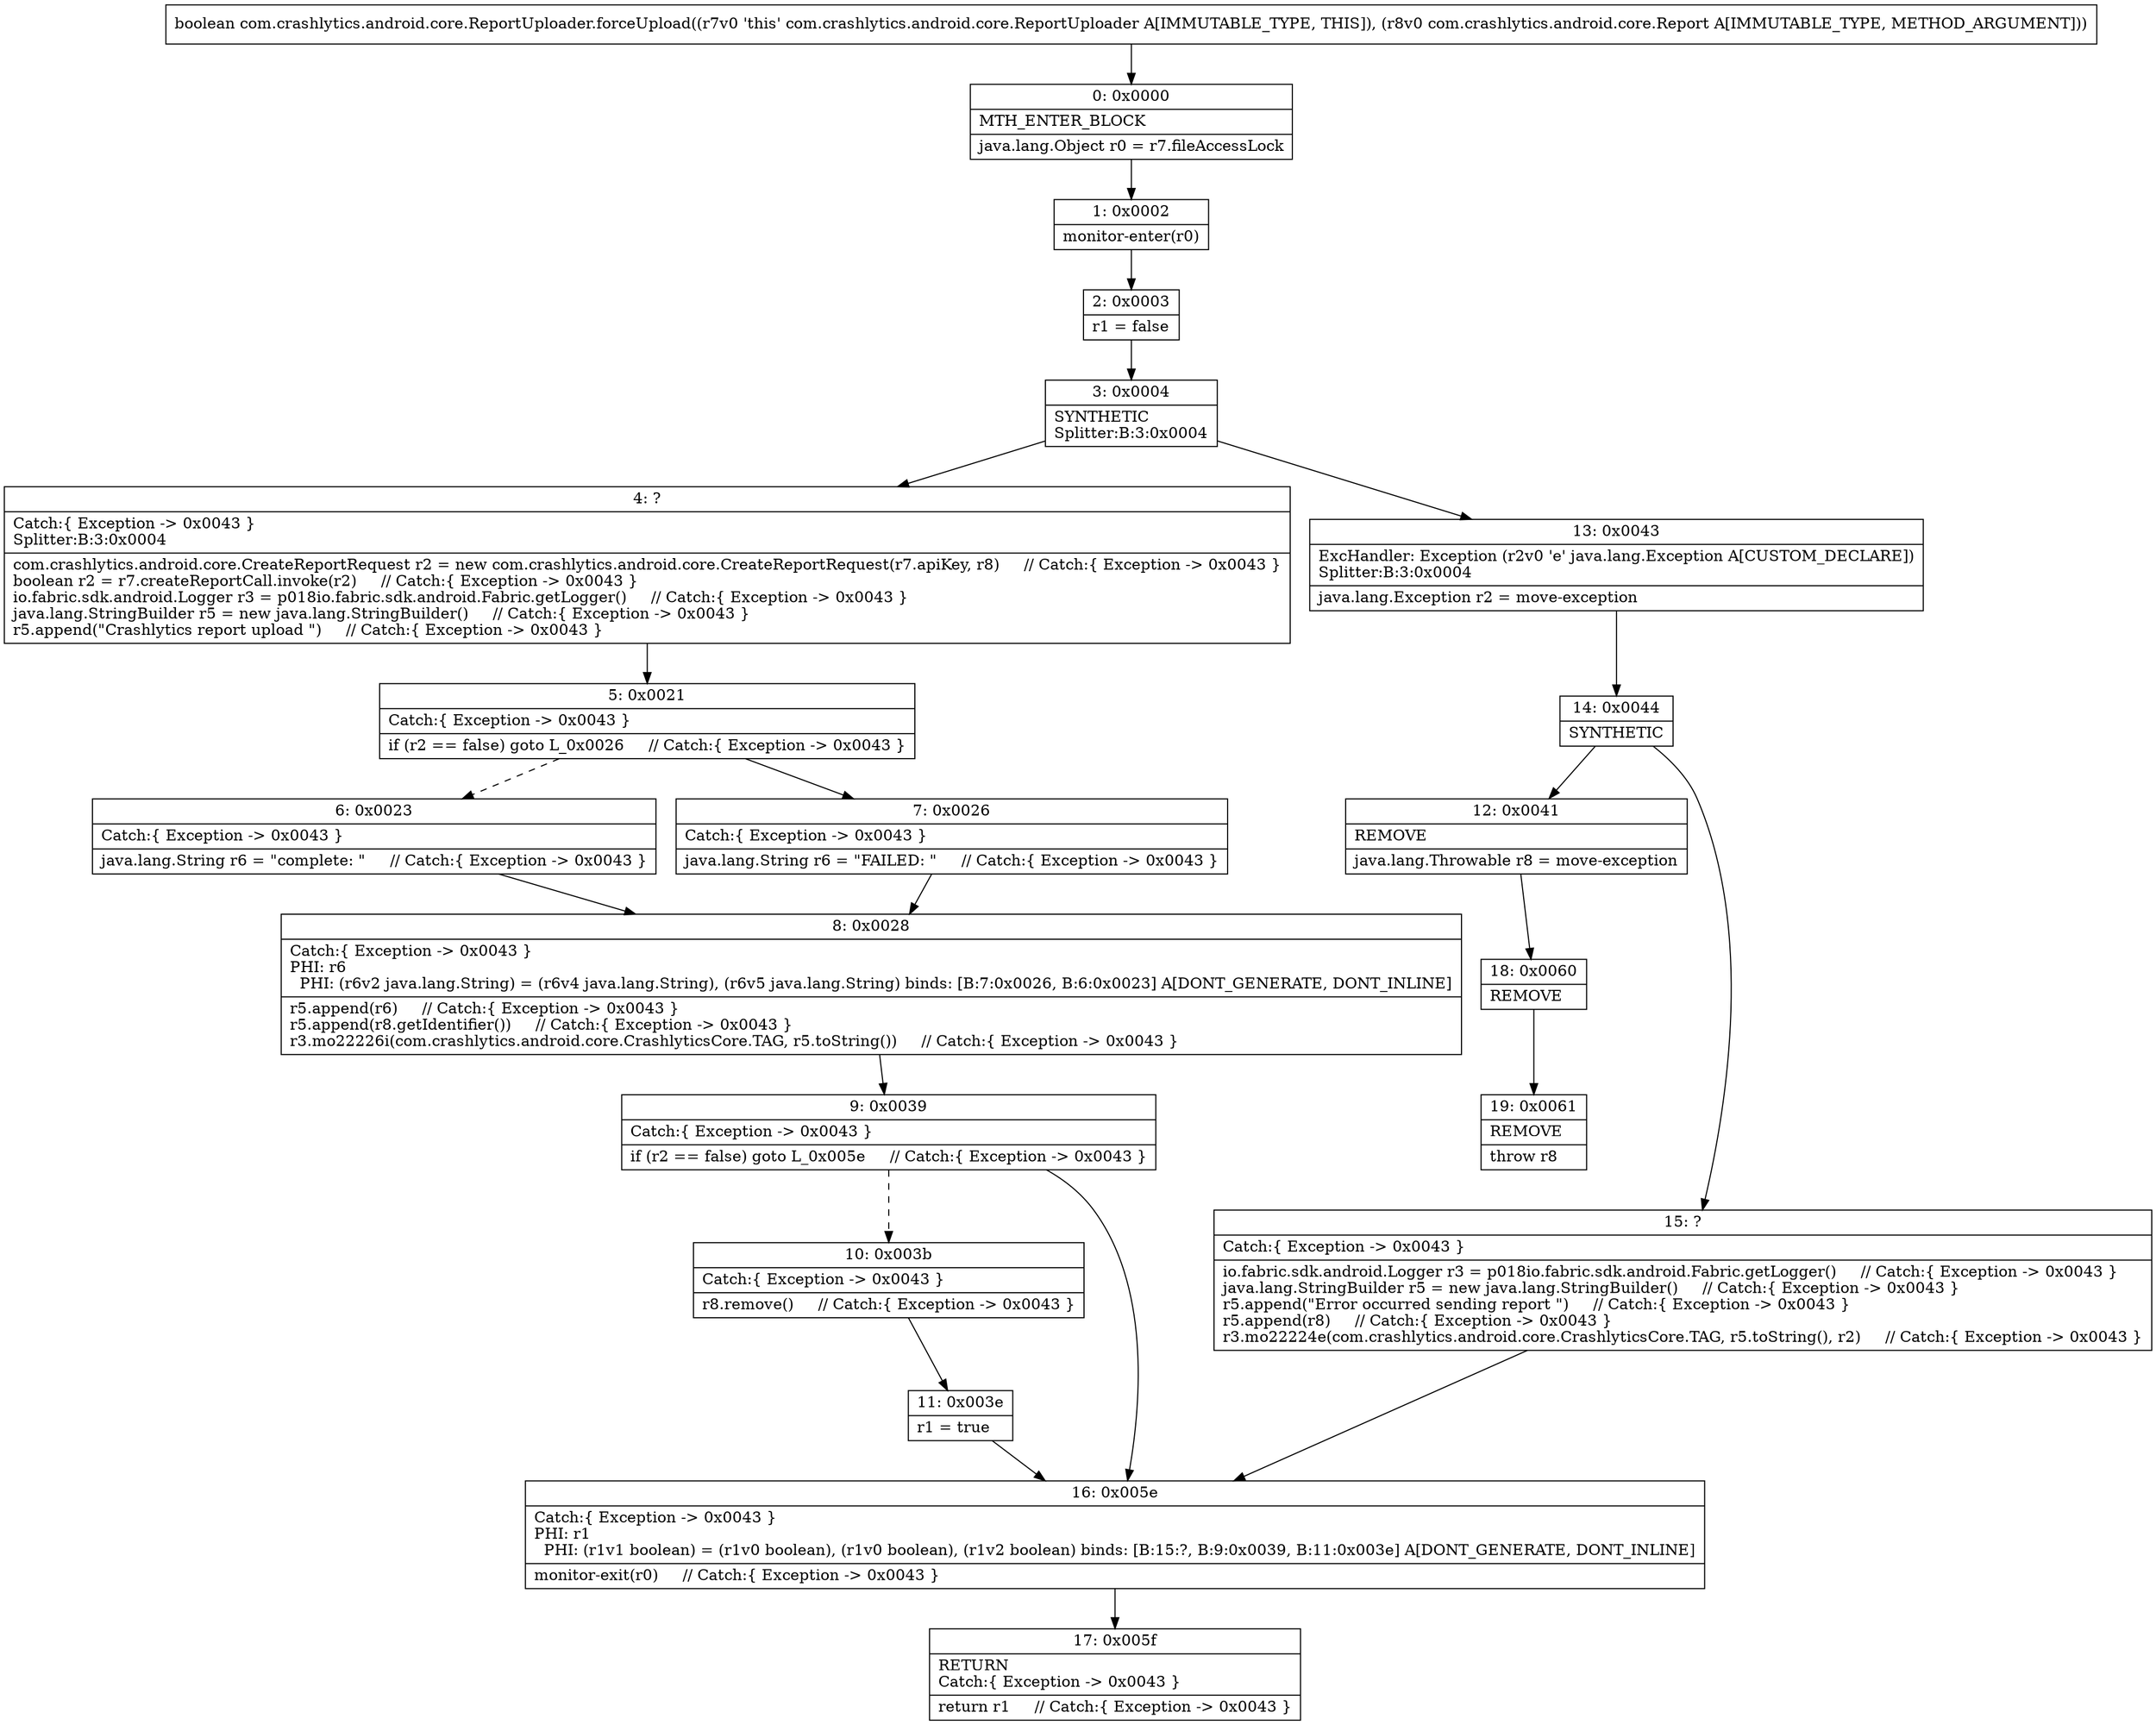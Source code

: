 digraph "CFG forcom.crashlytics.android.core.ReportUploader.forceUpload(Lcom\/crashlytics\/android\/core\/Report;)Z" {
Node_0 [shape=record,label="{0\:\ 0x0000|MTH_ENTER_BLOCK\l|java.lang.Object r0 = r7.fileAccessLock\l}"];
Node_1 [shape=record,label="{1\:\ 0x0002|monitor\-enter(r0)\l}"];
Node_2 [shape=record,label="{2\:\ 0x0003|r1 = false\l}"];
Node_3 [shape=record,label="{3\:\ 0x0004|SYNTHETIC\lSplitter:B:3:0x0004\l}"];
Node_4 [shape=record,label="{4\:\ ?|Catch:\{ Exception \-\> 0x0043 \}\lSplitter:B:3:0x0004\l|com.crashlytics.android.core.CreateReportRequest r2 = new com.crashlytics.android.core.CreateReportRequest(r7.apiKey, r8)     \/\/ Catch:\{ Exception \-\> 0x0043 \}\lboolean r2 = r7.createReportCall.invoke(r2)     \/\/ Catch:\{ Exception \-\> 0x0043 \}\lio.fabric.sdk.android.Logger r3 = p018io.fabric.sdk.android.Fabric.getLogger()     \/\/ Catch:\{ Exception \-\> 0x0043 \}\ljava.lang.StringBuilder r5 = new java.lang.StringBuilder()     \/\/ Catch:\{ Exception \-\> 0x0043 \}\lr5.append(\"Crashlytics report upload \")     \/\/ Catch:\{ Exception \-\> 0x0043 \}\l}"];
Node_5 [shape=record,label="{5\:\ 0x0021|Catch:\{ Exception \-\> 0x0043 \}\l|if (r2 == false) goto L_0x0026     \/\/ Catch:\{ Exception \-\> 0x0043 \}\l}"];
Node_6 [shape=record,label="{6\:\ 0x0023|Catch:\{ Exception \-\> 0x0043 \}\l|java.lang.String r6 = \"complete: \"     \/\/ Catch:\{ Exception \-\> 0x0043 \}\l}"];
Node_7 [shape=record,label="{7\:\ 0x0026|Catch:\{ Exception \-\> 0x0043 \}\l|java.lang.String r6 = \"FAILED: \"     \/\/ Catch:\{ Exception \-\> 0x0043 \}\l}"];
Node_8 [shape=record,label="{8\:\ 0x0028|Catch:\{ Exception \-\> 0x0043 \}\lPHI: r6 \l  PHI: (r6v2 java.lang.String) = (r6v4 java.lang.String), (r6v5 java.lang.String) binds: [B:7:0x0026, B:6:0x0023] A[DONT_GENERATE, DONT_INLINE]\l|r5.append(r6)     \/\/ Catch:\{ Exception \-\> 0x0043 \}\lr5.append(r8.getIdentifier())     \/\/ Catch:\{ Exception \-\> 0x0043 \}\lr3.mo22226i(com.crashlytics.android.core.CrashlyticsCore.TAG, r5.toString())     \/\/ Catch:\{ Exception \-\> 0x0043 \}\l}"];
Node_9 [shape=record,label="{9\:\ 0x0039|Catch:\{ Exception \-\> 0x0043 \}\l|if (r2 == false) goto L_0x005e     \/\/ Catch:\{ Exception \-\> 0x0043 \}\l}"];
Node_10 [shape=record,label="{10\:\ 0x003b|Catch:\{ Exception \-\> 0x0043 \}\l|r8.remove()     \/\/ Catch:\{ Exception \-\> 0x0043 \}\l}"];
Node_11 [shape=record,label="{11\:\ 0x003e|r1 = true\l}"];
Node_12 [shape=record,label="{12\:\ 0x0041|REMOVE\l|java.lang.Throwable r8 = move\-exception\l}"];
Node_13 [shape=record,label="{13\:\ 0x0043|ExcHandler: Exception (r2v0 'e' java.lang.Exception A[CUSTOM_DECLARE])\lSplitter:B:3:0x0004\l|java.lang.Exception r2 = move\-exception\l}"];
Node_14 [shape=record,label="{14\:\ 0x0044|SYNTHETIC\l}"];
Node_15 [shape=record,label="{15\:\ ?|Catch:\{ Exception \-\> 0x0043 \}\l|io.fabric.sdk.android.Logger r3 = p018io.fabric.sdk.android.Fabric.getLogger()     \/\/ Catch:\{ Exception \-\> 0x0043 \}\ljava.lang.StringBuilder r5 = new java.lang.StringBuilder()     \/\/ Catch:\{ Exception \-\> 0x0043 \}\lr5.append(\"Error occurred sending report \")     \/\/ Catch:\{ Exception \-\> 0x0043 \}\lr5.append(r8)     \/\/ Catch:\{ Exception \-\> 0x0043 \}\lr3.mo22224e(com.crashlytics.android.core.CrashlyticsCore.TAG, r5.toString(), r2)     \/\/ Catch:\{ Exception \-\> 0x0043 \}\l}"];
Node_16 [shape=record,label="{16\:\ 0x005e|Catch:\{ Exception \-\> 0x0043 \}\lPHI: r1 \l  PHI: (r1v1 boolean) = (r1v0 boolean), (r1v0 boolean), (r1v2 boolean) binds: [B:15:?, B:9:0x0039, B:11:0x003e] A[DONT_GENERATE, DONT_INLINE]\l|monitor\-exit(r0)     \/\/ Catch:\{ Exception \-\> 0x0043 \}\l}"];
Node_17 [shape=record,label="{17\:\ 0x005f|RETURN\lCatch:\{ Exception \-\> 0x0043 \}\l|return r1     \/\/ Catch:\{ Exception \-\> 0x0043 \}\l}"];
Node_18 [shape=record,label="{18\:\ 0x0060|REMOVE\l}"];
Node_19 [shape=record,label="{19\:\ 0x0061|REMOVE\l|throw r8\l}"];
MethodNode[shape=record,label="{boolean com.crashlytics.android.core.ReportUploader.forceUpload((r7v0 'this' com.crashlytics.android.core.ReportUploader A[IMMUTABLE_TYPE, THIS]), (r8v0 com.crashlytics.android.core.Report A[IMMUTABLE_TYPE, METHOD_ARGUMENT])) }"];
MethodNode -> Node_0;
Node_0 -> Node_1;
Node_1 -> Node_2;
Node_2 -> Node_3;
Node_3 -> Node_4;
Node_3 -> Node_13;
Node_4 -> Node_5;
Node_5 -> Node_6[style=dashed];
Node_5 -> Node_7;
Node_6 -> Node_8;
Node_7 -> Node_8;
Node_8 -> Node_9;
Node_9 -> Node_10[style=dashed];
Node_9 -> Node_16;
Node_10 -> Node_11;
Node_11 -> Node_16;
Node_12 -> Node_18;
Node_13 -> Node_14;
Node_14 -> Node_15;
Node_14 -> Node_12;
Node_15 -> Node_16;
Node_16 -> Node_17;
Node_18 -> Node_19;
}

